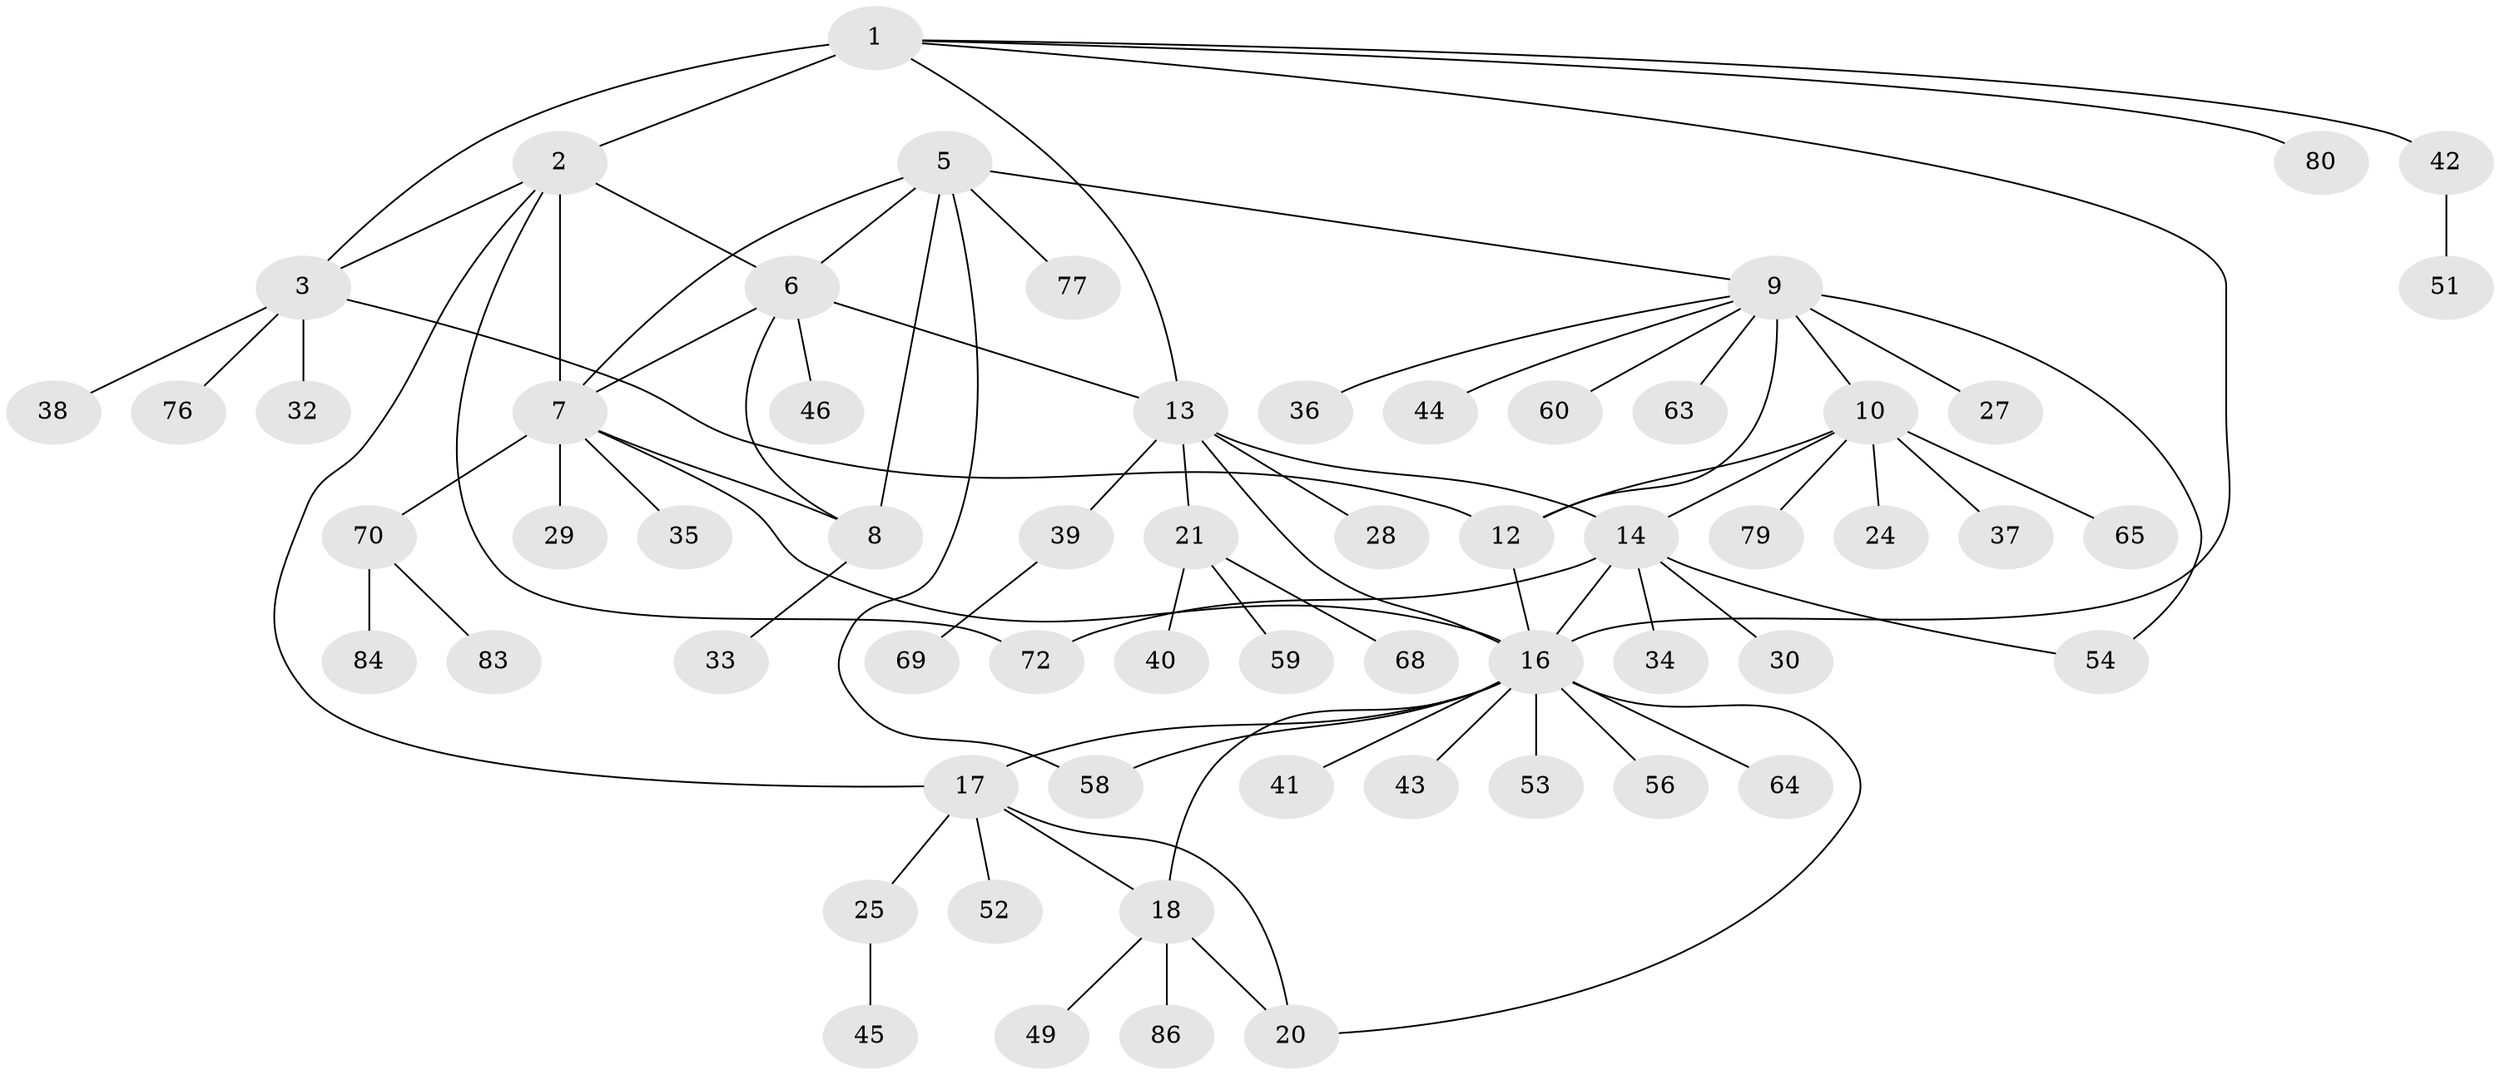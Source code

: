 // Generated by graph-tools (version 1.1) at 2025/24/03/03/25 07:24:16]
// undirected, 61 vertices, 80 edges
graph export_dot {
graph [start="1"]
  node [color=gray90,style=filled];
  1 [super="+4"];
  2 [super="+47"];
  3 [super="+26"];
  5 [super="+66"];
  6 [super="+61"];
  7 [super="+31"];
  8 [super="+55"];
  9 [super="+11"];
  10 [super="+22"];
  12 [super="+62"];
  13 [super="+15"];
  14 [super="+48"];
  16 [super="+19"];
  17 [super="+57"];
  18 [super="+71"];
  20 [super="+75"];
  21 [super="+23"];
  24 [super="+50"];
  25;
  27 [super="+73"];
  28 [super="+85"];
  29;
  30;
  32;
  33;
  34;
  35;
  36;
  37;
  38;
  39 [super="+78"];
  40;
  41;
  42 [super="+74"];
  43;
  44;
  45;
  46;
  49;
  51 [super="+82"];
  52;
  53;
  54;
  56;
  58;
  59;
  60;
  63 [super="+67"];
  64;
  65;
  68;
  69;
  70;
  72;
  76;
  77 [super="+81"];
  79;
  80;
  83;
  84;
  86;
  1 -- 2 [weight=2];
  1 -- 3 [weight=2];
  1 -- 42;
  1 -- 80;
  1 -- 16;
  1 -- 13;
  2 -- 3;
  2 -- 7;
  2 -- 72;
  2 -- 17;
  2 -- 6;
  3 -- 12;
  3 -- 38;
  3 -- 76;
  3 -- 32;
  5 -- 6;
  5 -- 7;
  5 -- 8;
  5 -- 9;
  5 -- 58;
  5 -- 77;
  6 -- 7;
  6 -- 8;
  6 -- 46;
  6 -- 13;
  7 -- 8;
  7 -- 29;
  7 -- 35;
  7 -- 16;
  7 -- 70;
  8 -- 33;
  9 -- 10 [weight=2];
  9 -- 12 [weight=2];
  9 -- 44;
  9 -- 54;
  9 -- 36;
  9 -- 27;
  9 -- 60;
  9 -- 63;
  10 -- 12;
  10 -- 14 [weight=2];
  10 -- 24;
  10 -- 37;
  10 -- 65;
  10 -- 79;
  12 -- 16;
  13 -- 14 [weight=2];
  13 -- 16 [weight=2];
  13 -- 39;
  13 -- 21;
  13 -- 28;
  14 -- 16;
  14 -- 30;
  14 -- 34;
  14 -- 54;
  14 -- 72;
  16 -- 64;
  16 -- 41;
  16 -- 43;
  16 -- 17;
  16 -- 18;
  16 -- 20;
  16 -- 53;
  16 -- 56;
  16 -- 58;
  17 -- 18;
  17 -- 20;
  17 -- 25;
  17 -- 52;
  18 -- 20;
  18 -- 49;
  18 -- 86;
  21 -- 40;
  21 -- 59;
  21 -- 68;
  25 -- 45;
  39 -- 69;
  42 -- 51;
  70 -- 83;
  70 -- 84;
}
